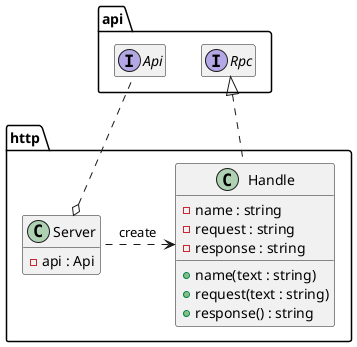 @startuml
hide empty members
namespace api {
    interface Api
    interface Rpc
}
namespace http {
    class Handle {
        - name : string
        - request : string
        - response : string
        + name(text : string)
        + request(text : string)
        + response() : string
    }
    class Server {
        - api : Api
    }

    api.Rpc <|.. Handle
    Handle <. Server : create
    Server o. api.Api
}
@enduml
